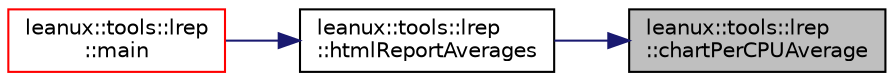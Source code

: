 digraph "leanux::tools::lrep::chartPerCPUAverage"
{
 // LATEX_PDF_SIZE
  bgcolor="transparent";
  edge [fontname="Helvetica",fontsize="10",labelfontname="Helvetica",labelfontsize="10"];
  node [fontname="Helvetica",fontsize="10",shape=record];
  rankdir="RL";
  Node1 [label="leanux::tools::lrep\l::chartPerCPUAverage",height=0.2,width=0.4,color="black", fillcolor="grey75", style="filled", fontcolor="black",tooltip=" "];
  Node1 -> Node2 [dir="back",color="midnightblue",fontsize="10",style="solid",fontname="Helvetica"];
  Node2 [label="leanux::tools::lrep\l::htmlReportAverages",height=0.2,width=0.4,color="black",URL="$namespaceleanux_1_1tools_1_1lrep.html#ae8f0cfa4040dda0d19fe047d8a186a59",tooltip=" "];
  Node2 -> Node3 [dir="back",color="midnightblue",fontsize="10",style="solid",fontname="Helvetica"];
  Node3 [label="leanux::tools::lrep\l::main",height=0.2,width=0.4,color="red",URL="$namespaceleanux_1_1tools_1_1lrep.html#aa0e1422d8d75831ea3801ffa728bf436",tooltip=" "];
}
